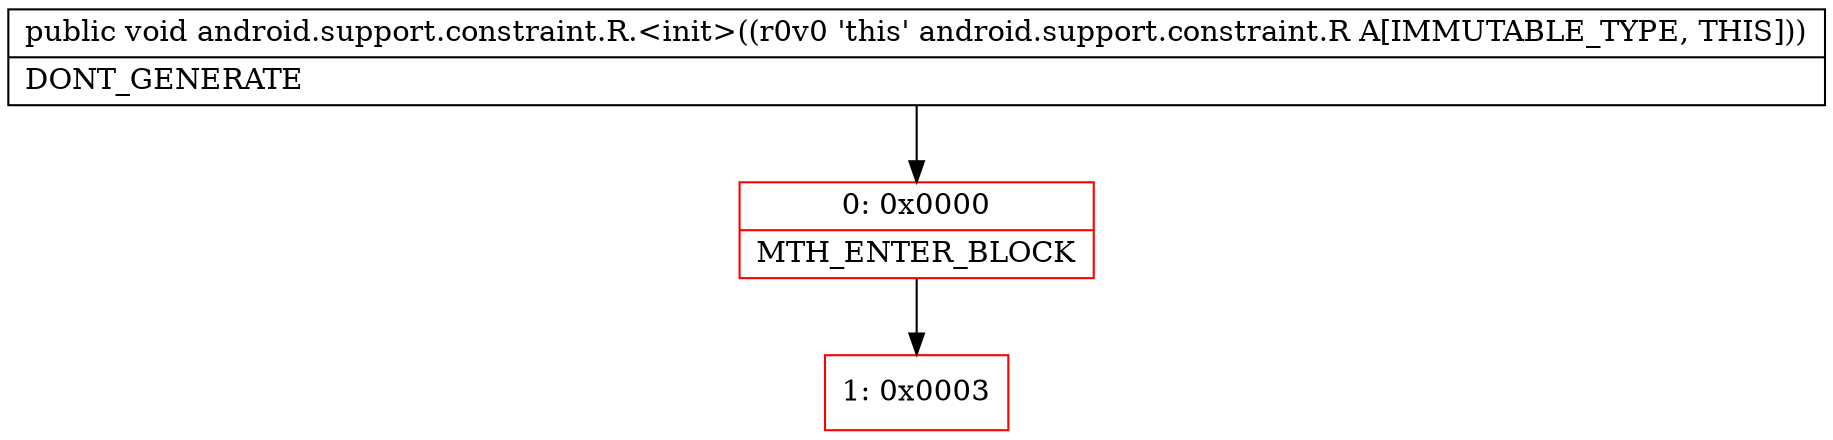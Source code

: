 digraph "CFG forandroid.support.constraint.R.\<init\>()V" {
subgraph cluster_Region_1093492102 {
label = "R(0)";
node [shape=record,color=blue];
}
Node_0 [shape=record,color=red,label="{0\:\ 0x0000|MTH_ENTER_BLOCK\l}"];
Node_1 [shape=record,color=red,label="{1\:\ 0x0003}"];
MethodNode[shape=record,label="{public void android.support.constraint.R.\<init\>((r0v0 'this' android.support.constraint.R A[IMMUTABLE_TYPE, THIS]))  | DONT_GENERATE\l}"];
MethodNode -> Node_0;
Node_0 -> Node_1;
}

